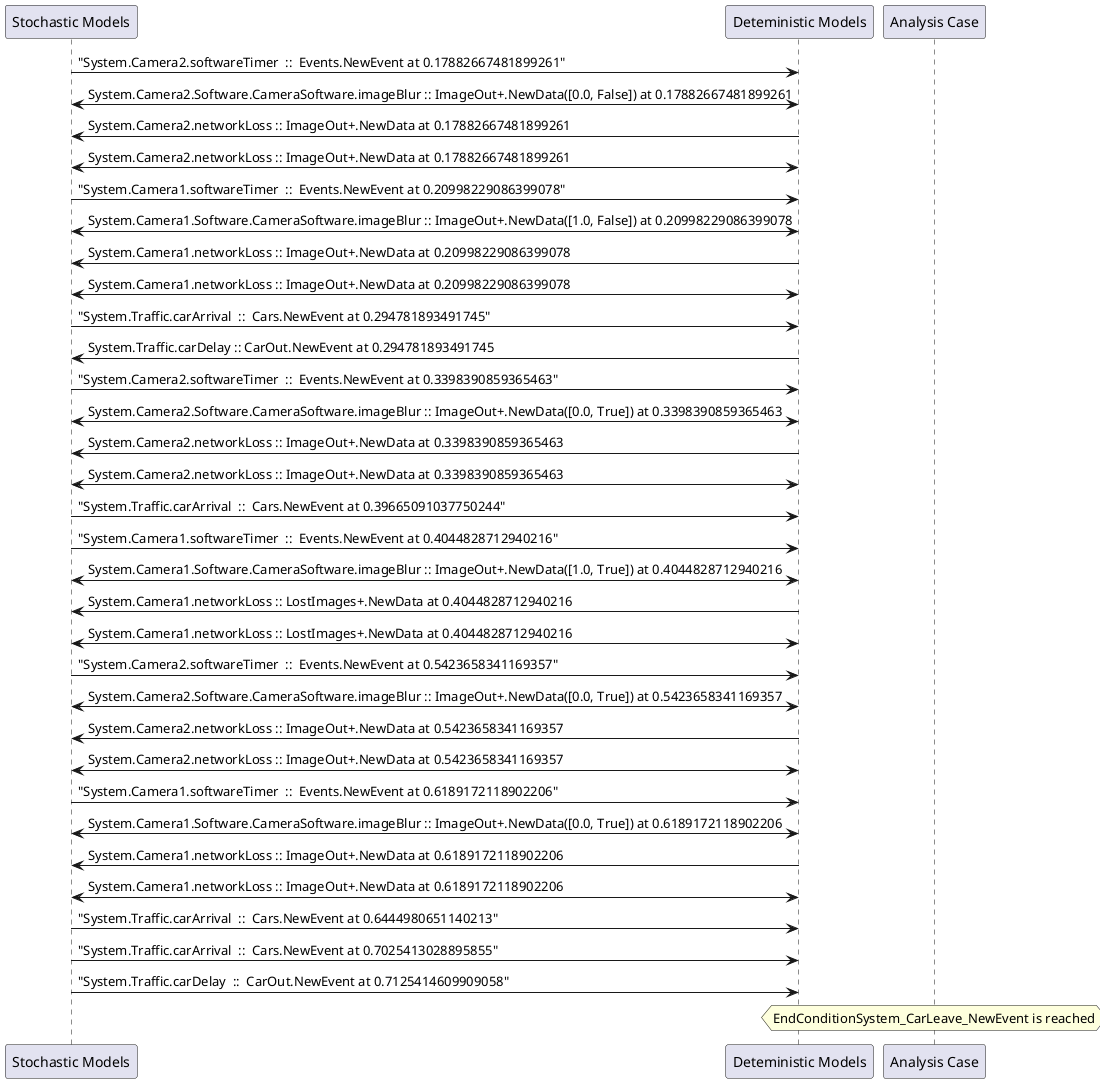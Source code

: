 
	@startuml
	participant "Stochastic Models" as stochmodel
	participant "Deteministic Models" as detmodel
	participant "Analysis Case" as analysis
	{9201_stop} stochmodel -> detmodel : "System.Camera2.softwareTimer  ::  Events.NewEvent at 0.17882667481899261"
detmodel <-> stochmodel : System.Camera2.Software.CameraSoftware.imageBlur :: ImageOut+.NewData([0.0, False]) at 0.17882667481899261
detmodel -> stochmodel : System.Camera2.networkLoss :: ImageOut+.NewData at 0.17882667481899261
detmodel <-> stochmodel : System.Camera2.networkLoss :: ImageOut+.NewData at 0.17882667481899261
{9186_stop} stochmodel -> detmodel : "System.Camera1.softwareTimer  ::  Events.NewEvent at 0.20998229086399078"
detmodel <-> stochmodel : System.Camera1.Software.CameraSoftware.imageBlur :: ImageOut+.NewData([1.0, False]) at 0.20998229086399078
detmodel -> stochmodel : System.Camera1.networkLoss :: ImageOut+.NewData at 0.20998229086399078
detmodel <-> stochmodel : System.Camera1.networkLoss :: ImageOut+.NewData at 0.20998229086399078
{9217_stop} stochmodel -> detmodel : "System.Traffic.carArrival  ::  Cars.NewEvent at 0.294781893491745"
{9229_start} detmodel -> stochmodel : System.Traffic.carDelay :: CarOut.NewEvent at 0.294781893491745
{9202_stop} stochmodel -> detmodel : "System.Camera2.softwareTimer  ::  Events.NewEvent at 0.3398390859365463"
detmodel <-> stochmodel : System.Camera2.Software.CameraSoftware.imageBlur :: ImageOut+.NewData([0.0, True]) at 0.3398390859365463
detmodel -> stochmodel : System.Camera2.networkLoss :: ImageOut+.NewData at 0.3398390859365463
detmodel <-> stochmodel : System.Camera2.networkLoss :: ImageOut+.NewData at 0.3398390859365463
{9218_stop} stochmodel -> detmodel : "System.Traffic.carArrival  ::  Cars.NewEvent at 0.39665091037750244"
{9187_stop} stochmodel -> detmodel : "System.Camera1.softwareTimer  ::  Events.NewEvent at 0.4044828712940216"
detmodel <-> stochmodel : System.Camera1.Software.CameraSoftware.imageBlur :: ImageOut+.NewData([1.0, True]) at 0.4044828712940216
detmodel -> stochmodel : System.Camera1.networkLoss :: LostImages+.NewData at 0.4044828712940216
detmodel <-> stochmodel : System.Camera1.networkLoss :: LostImages+.NewData at 0.4044828712940216
{9203_stop} stochmodel -> detmodel : "System.Camera2.softwareTimer  ::  Events.NewEvent at 0.5423658341169357"
detmodel <-> stochmodel : System.Camera2.Software.CameraSoftware.imageBlur :: ImageOut+.NewData([0.0, True]) at 0.5423658341169357
detmodel -> stochmodel : System.Camera2.networkLoss :: ImageOut+.NewData at 0.5423658341169357
detmodel <-> stochmodel : System.Camera2.networkLoss :: ImageOut+.NewData at 0.5423658341169357
{9188_stop} stochmodel -> detmodel : "System.Camera1.softwareTimer  ::  Events.NewEvent at 0.6189172118902206"
detmodel <-> stochmodel : System.Camera1.Software.CameraSoftware.imageBlur :: ImageOut+.NewData([0.0, True]) at 0.6189172118902206
detmodel -> stochmodel : System.Camera1.networkLoss :: ImageOut+.NewData at 0.6189172118902206
detmodel <-> stochmodel : System.Camera1.networkLoss :: ImageOut+.NewData at 0.6189172118902206
{9219_stop} stochmodel -> detmodel : "System.Traffic.carArrival  ::  Cars.NewEvent at 0.6444980651140213"
{9220_stop} stochmodel -> detmodel : "System.Traffic.carArrival  ::  Cars.NewEvent at 0.7025413028895855"
{9229_stop} stochmodel -> detmodel : "System.Traffic.carDelay  ::  CarOut.NewEvent at 0.7125414609909058"
{9229_start} <-> {9229_stop} : delay
hnote over analysis 
EndConditionSystem_CarLeave_NewEvent is reached
endnote
@enduml